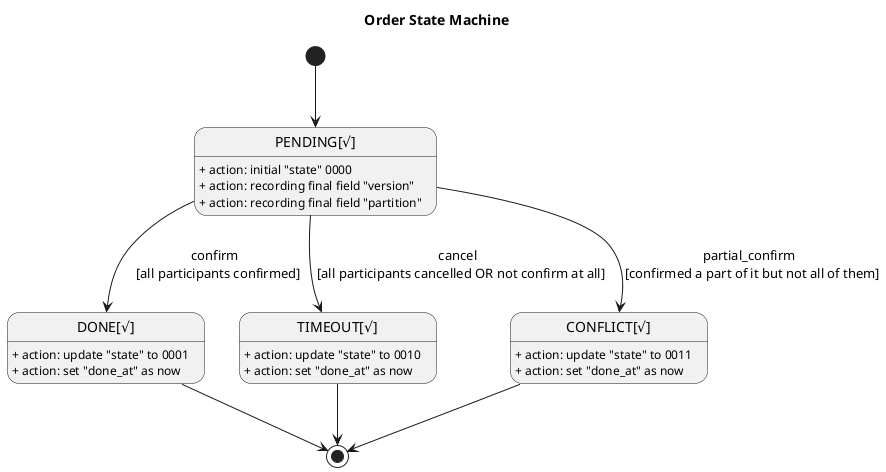 @startuml
skinparam monochrome true
scale 1
title Order State Machine

' State
state "PENDING[√]" as PENDING
PENDING: + action: initial "state" 0000
PENDING: + action: recording final field "version"
PENDING: + action: recording final field "partition"
'''
state "DONE[√]" as DONE
DONE: + action: update "state" to 0001
DONE: + action: set "done_at" as now
'''
state "TIMEOUT[√]" as TIMEOUT
TIMEOUT: + action: update "state" to 0010
TIMEOUT: + action: set "done_at" as now
'''
state "CONFLICT[√]" as CONFLICT
CONFLICT: + action: update "state" to 0011
CONFLICT: + action: set "done_at" as now
' Transition
[*] --> PENDING
PENDING --> DONE: confirm \n [all participants confirmed]
PENDING --> TIMEOUT: cancel \n [all participants cancelled OR not confirm at all]
PENDING --> CONFLICT: partial_confirm \n [confirmed a part of it but not all of them]
DONE --> [*]
TIMEOUT --> [*]
CONFLICT --> [*]
@enduml

